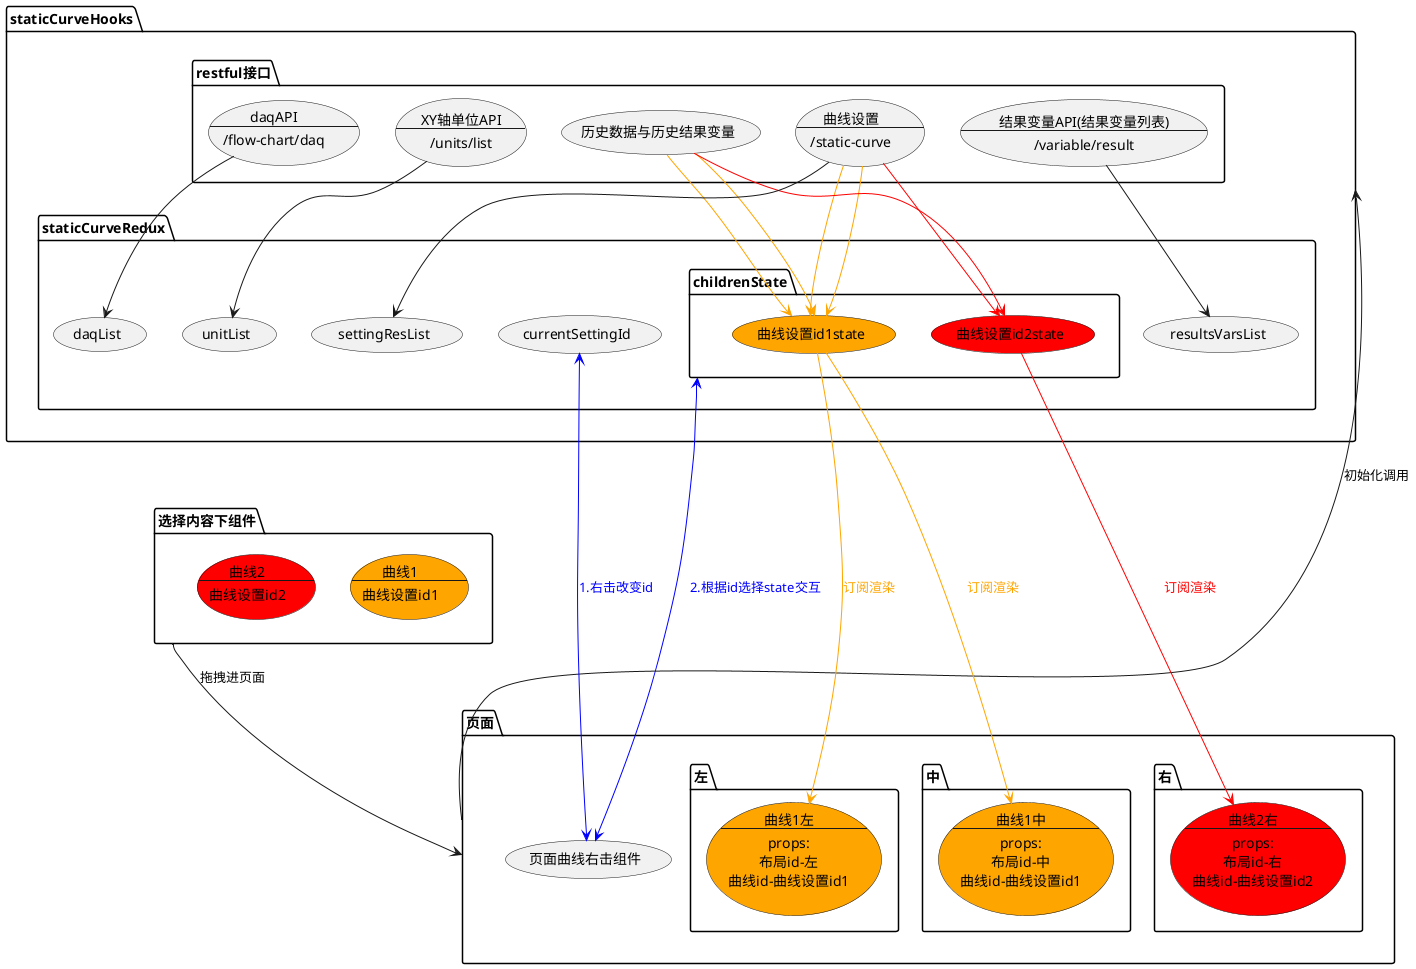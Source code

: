 @startuml
package 选择内容下组件 {
    usecase 曲线1#orange as "
        曲线1
        ---
        曲线设置id1
    "
    usecase 曲线2#red as "
        曲线2
        ---
        曲线设置id2
    "
}

package 页面 {
    package 左 {
        usecase 曲线1左#orange as "
            曲线1左
            ---
            props:
            布局id-左
            曲线id-曲线设置id1
        "
    }
    package 中 {
        usecase 曲线1中#orange as "
            曲线1中
            ---
            props:
            布局id-中
            曲线id-曲线设置id1
        "
    }
    package 右 {
        usecase 曲线2右#red as "
            曲线2右
            ---
            props:
            布局id-右
            曲线id-曲线设置id2
        "
    }
    usecase 页面曲线右击组件
}

package staticCurveHooks {
    package restful接口 {
        usecase daqAPI as "
            daqAPI
            ---
            /flow-chart/daq
        "
        usecase 曲线设置API as "
            曲线设置
            ---
            /static-curve
        "
        usecase XY轴单位API as "
            XY轴单位API
            ---
            /units/list
        "
        usecase 结果变量API as "
            结果变量API(结果变量列表)
            ---
            /variable/result
        "
        usecase 历史数据与历史结果变量
    }

    package staticCurveRedux {
        package childrenState {
            usecase 曲线设置id1state#orange
            usecase 曲线设置id2state#red
        }
        usecase currentSettingId
        usecase resultsVarsList
        usecase daqList
        usecase unitList
        usecase settingResList
    }
}

选择内容下组件 --> 页面: 拖拽进页面

'hooks 内部
daqAPI --> daqList
曲线设置API --> 曲线设置id1state #line:orange;text:orange
曲线设置API --> 曲线设置id1state #line:orange;text:orange
曲线设置API --> 曲线设置id2state #line:red;text:red
历史数据与历史结果变量 --> 曲线设置id1state #line:orange;text:orange
历史数据与历史结果变量 --> 曲线设置id1state #line:orange;text:orange
历史数据与历史结果变量 --> 曲线设置id2state #line:red;text:red
曲线设置API --> settingResList
XY轴单位API --> unitList
结果变量API --> resultsVarsList
staticCurveHooks <-- 页面: 初始化调用

曲线设置id1state --> 曲线1左 #line:orange;text:orange : 订阅渲染
曲线设置id1state --> 曲线1中 #line:orange;text:orange : 订阅渲染
曲线设置id2state --> 曲线2右 #line:red;text:red : 订阅渲染

currentSettingId <--> 页面曲线右击组件 #line:blue;text:blue : 1.右击改变id
childrenState <---> 页面曲线右击组件 #line:blue;text:blue : 2.根据id选择state交互
@enduml

注释:
color:
曲线1 #line:orange;text:orange 
曲线2 #line:red;text:red 
